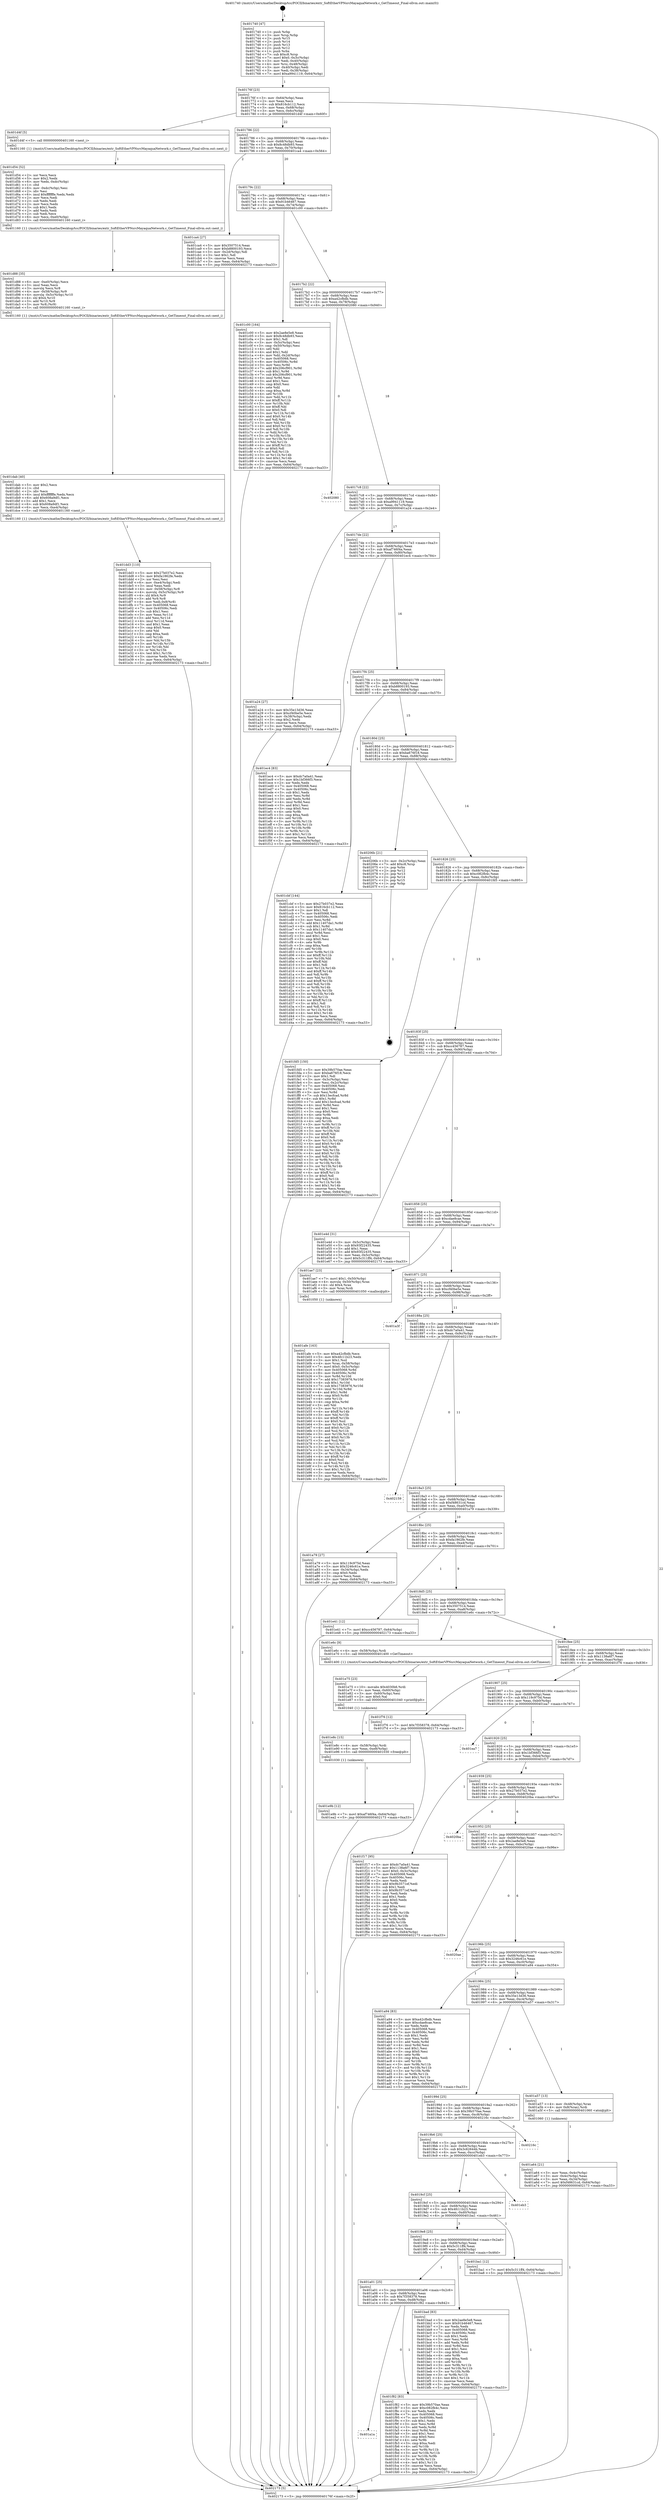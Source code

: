 digraph "0x401740" {
  label = "0x401740 (/mnt/c/Users/mathe/Desktop/tcc/POCII/binaries/extr_SoftEtherVPNsrcMayaquaNetwork.c_GetTimeout_Final-ollvm.out::main(0))"
  labelloc = "t"
  node[shape=record]

  Entry [label="",width=0.3,height=0.3,shape=circle,fillcolor=black,style=filled]
  "0x40176f" [label="{
     0x40176f [23]\l
     | [instrs]\l
     &nbsp;&nbsp;0x40176f \<+3\>: mov -0x64(%rbp),%eax\l
     &nbsp;&nbsp;0x401772 \<+2\>: mov %eax,%ecx\l
     &nbsp;&nbsp;0x401774 \<+6\>: sub $0x816cb112,%ecx\l
     &nbsp;&nbsp;0x40177a \<+3\>: mov %eax,-0x68(%rbp)\l
     &nbsp;&nbsp;0x40177d \<+3\>: mov %ecx,-0x6c(%rbp)\l
     &nbsp;&nbsp;0x401780 \<+6\>: je 0000000000401d4f \<main+0x60f\>\l
  }"]
  "0x401d4f" [label="{
     0x401d4f [5]\l
     | [instrs]\l
     &nbsp;&nbsp;0x401d4f \<+5\>: call 0000000000401160 \<next_i\>\l
     | [calls]\l
     &nbsp;&nbsp;0x401160 \{1\} (/mnt/c/Users/mathe/Desktop/tcc/POCII/binaries/extr_SoftEtherVPNsrcMayaquaNetwork.c_GetTimeout_Final-ollvm.out::next_i)\l
  }"]
  "0x401786" [label="{
     0x401786 [22]\l
     | [instrs]\l
     &nbsp;&nbsp;0x401786 \<+5\>: jmp 000000000040178b \<main+0x4b\>\l
     &nbsp;&nbsp;0x40178b \<+3\>: mov -0x68(%rbp),%eax\l
     &nbsp;&nbsp;0x40178e \<+5\>: sub $0x8c48db93,%eax\l
     &nbsp;&nbsp;0x401793 \<+3\>: mov %eax,-0x70(%rbp)\l
     &nbsp;&nbsp;0x401796 \<+6\>: je 0000000000401ca4 \<main+0x564\>\l
  }"]
  Exit [label="",width=0.3,height=0.3,shape=circle,fillcolor=black,style=filled,peripheries=2]
  "0x401ca4" [label="{
     0x401ca4 [27]\l
     | [instrs]\l
     &nbsp;&nbsp;0x401ca4 \<+5\>: mov $0x3507514,%eax\l
     &nbsp;&nbsp;0x401ca9 \<+5\>: mov $0xb8800193,%ecx\l
     &nbsp;&nbsp;0x401cae \<+3\>: mov -0x2d(%rbp),%dl\l
     &nbsp;&nbsp;0x401cb1 \<+3\>: test $0x1,%dl\l
     &nbsp;&nbsp;0x401cb4 \<+3\>: cmovne %ecx,%eax\l
     &nbsp;&nbsp;0x401cb7 \<+3\>: mov %eax,-0x64(%rbp)\l
     &nbsp;&nbsp;0x401cba \<+5\>: jmp 0000000000402173 \<main+0xa33\>\l
  }"]
  "0x40179c" [label="{
     0x40179c [22]\l
     | [instrs]\l
     &nbsp;&nbsp;0x40179c \<+5\>: jmp 00000000004017a1 \<main+0x61\>\l
     &nbsp;&nbsp;0x4017a1 \<+3\>: mov -0x68(%rbp),%eax\l
     &nbsp;&nbsp;0x4017a4 \<+5\>: sub $0x91b46467,%eax\l
     &nbsp;&nbsp;0x4017a9 \<+3\>: mov %eax,-0x74(%rbp)\l
     &nbsp;&nbsp;0x4017ac \<+6\>: je 0000000000401c00 \<main+0x4c0\>\l
  }"]
  "0x401a1a" [label="{
     0x401a1a\l
  }", style=dashed]
  "0x401c00" [label="{
     0x401c00 [164]\l
     | [instrs]\l
     &nbsp;&nbsp;0x401c00 \<+5\>: mov $0x2ae8e5e8,%eax\l
     &nbsp;&nbsp;0x401c05 \<+5\>: mov $0x8c48db93,%ecx\l
     &nbsp;&nbsp;0x401c0a \<+2\>: mov $0x1,%dl\l
     &nbsp;&nbsp;0x401c0c \<+3\>: mov -0x5c(%rbp),%esi\l
     &nbsp;&nbsp;0x401c0f \<+3\>: cmp -0x50(%rbp),%esi\l
     &nbsp;&nbsp;0x401c12 \<+4\>: setl %dil\l
     &nbsp;&nbsp;0x401c16 \<+4\>: and $0x1,%dil\l
     &nbsp;&nbsp;0x401c1a \<+4\>: mov %dil,-0x2d(%rbp)\l
     &nbsp;&nbsp;0x401c1e \<+7\>: mov 0x405068,%esi\l
     &nbsp;&nbsp;0x401c25 \<+8\>: mov 0x40506c,%r8d\l
     &nbsp;&nbsp;0x401c2d \<+3\>: mov %esi,%r9d\l
     &nbsp;&nbsp;0x401c30 \<+7\>: add $0x206cf901,%r9d\l
     &nbsp;&nbsp;0x401c37 \<+4\>: sub $0x1,%r9d\l
     &nbsp;&nbsp;0x401c3b \<+7\>: sub $0x206cf901,%r9d\l
     &nbsp;&nbsp;0x401c42 \<+4\>: imul %r9d,%esi\l
     &nbsp;&nbsp;0x401c46 \<+3\>: and $0x1,%esi\l
     &nbsp;&nbsp;0x401c49 \<+3\>: cmp $0x0,%esi\l
     &nbsp;&nbsp;0x401c4c \<+4\>: sete %dil\l
     &nbsp;&nbsp;0x401c50 \<+4\>: cmp $0xa,%r8d\l
     &nbsp;&nbsp;0x401c54 \<+4\>: setl %r10b\l
     &nbsp;&nbsp;0x401c58 \<+3\>: mov %dil,%r11b\l
     &nbsp;&nbsp;0x401c5b \<+4\>: xor $0xff,%r11b\l
     &nbsp;&nbsp;0x401c5f \<+3\>: mov %r10b,%bl\l
     &nbsp;&nbsp;0x401c62 \<+3\>: xor $0xff,%bl\l
     &nbsp;&nbsp;0x401c65 \<+3\>: xor $0x0,%dl\l
     &nbsp;&nbsp;0x401c68 \<+3\>: mov %r11b,%r14b\l
     &nbsp;&nbsp;0x401c6b \<+4\>: and $0x0,%r14b\l
     &nbsp;&nbsp;0x401c6f \<+3\>: and %dl,%dil\l
     &nbsp;&nbsp;0x401c72 \<+3\>: mov %bl,%r15b\l
     &nbsp;&nbsp;0x401c75 \<+4\>: and $0x0,%r15b\l
     &nbsp;&nbsp;0x401c79 \<+3\>: and %dl,%r10b\l
     &nbsp;&nbsp;0x401c7c \<+3\>: or %dil,%r14b\l
     &nbsp;&nbsp;0x401c7f \<+3\>: or %r10b,%r15b\l
     &nbsp;&nbsp;0x401c82 \<+3\>: xor %r15b,%r14b\l
     &nbsp;&nbsp;0x401c85 \<+3\>: or %bl,%r11b\l
     &nbsp;&nbsp;0x401c88 \<+4\>: xor $0xff,%r11b\l
     &nbsp;&nbsp;0x401c8c \<+3\>: or $0x0,%dl\l
     &nbsp;&nbsp;0x401c8f \<+3\>: and %dl,%r11b\l
     &nbsp;&nbsp;0x401c92 \<+3\>: or %r11b,%r14b\l
     &nbsp;&nbsp;0x401c95 \<+4\>: test $0x1,%r14b\l
     &nbsp;&nbsp;0x401c99 \<+3\>: cmovne %ecx,%eax\l
     &nbsp;&nbsp;0x401c9c \<+3\>: mov %eax,-0x64(%rbp)\l
     &nbsp;&nbsp;0x401c9f \<+5\>: jmp 0000000000402173 \<main+0xa33\>\l
  }"]
  "0x4017b2" [label="{
     0x4017b2 [22]\l
     | [instrs]\l
     &nbsp;&nbsp;0x4017b2 \<+5\>: jmp 00000000004017b7 \<main+0x77\>\l
     &nbsp;&nbsp;0x4017b7 \<+3\>: mov -0x68(%rbp),%eax\l
     &nbsp;&nbsp;0x4017ba \<+5\>: sub $0xa42cfbdb,%eax\l
     &nbsp;&nbsp;0x4017bf \<+3\>: mov %eax,-0x78(%rbp)\l
     &nbsp;&nbsp;0x4017c2 \<+6\>: je 0000000000402080 \<main+0x940\>\l
  }"]
  "0x401f82" [label="{
     0x401f82 [83]\l
     | [instrs]\l
     &nbsp;&nbsp;0x401f82 \<+5\>: mov $0x39b570ae,%eax\l
     &nbsp;&nbsp;0x401f87 \<+5\>: mov $0xc082fb4c,%ecx\l
     &nbsp;&nbsp;0x401f8c \<+2\>: xor %edx,%edx\l
     &nbsp;&nbsp;0x401f8e \<+7\>: mov 0x405068,%esi\l
     &nbsp;&nbsp;0x401f95 \<+7\>: mov 0x40506c,%edi\l
     &nbsp;&nbsp;0x401f9c \<+3\>: sub $0x1,%edx\l
     &nbsp;&nbsp;0x401f9f \<+3\>: mov %esi,%r8d\l
     &nbsp;&nbsp;0x401fa2 \<+3\>: add %edx,%r8d\l
     &nbsp;&nbsp;0x401fa5 \<+4\>: imul %r8d,%esi\l
     &nbsp;&nbsp;0x401fa9 \<+3\>: and $0x1,%esi\l
     &nbsp;&nbsp;0x401fac \<+3\>: cmp $0x0,%esi\l
     &nbsp;&nbsp;0x401faf \<+4\>: sete %r9b\l
     &nbsp;&nbsp;0x401fb3 \<+3\>: cmp $0xa,%edi\l
     &nbsp;&nbsp;0x401fb6 \<+4\>: setl %r10b\l
     &nbsp;&nbsp;0x401fba \<+3\>: mov %r9b,%r11b\l
     &nbsp;&nbsp;0x401fbd \<+3\>: and %r10b,%r11b\l
     &nbsp;&nbsp;0x401fc0 \<+3\>: xor %r10b,%r9b\l
     &nbsp;&nbsp;0x401fc3 \<+3\>: or %r9b,%r11b\l
     &nbsp;&nbsp;0x401fc6 \<+4\>: test $0x1,%r11b\l
     &nbsp;&nbsp;0x401fca \<+3\>: cmovne %ecx,%eax\l
     &nbsp;&nbsp;0x401fcd \<+3\>: mov %eax,-0x64(%rbp)\l
     &nbsp;&nbsp;0x401fd0 \<+5\>: jmp 0000000000402173 \<main+0xa33\>\l
  }"]
  "0x402080" [label="{
     0x402080\l
  }", style=dashed]
  "0x4017c8" [label="{
     0x4017c8 [22]\l
     | [instrs]\l
     &nbsp;&nbsp;0x4017c8 \<+5\>: jmp 00000000004017cd \<main+0x8d\>\l
     &nbsp;&nbsp;0x4017cd \<+3\>: mov -0x68(%rbp),%eax\l
     &nbsp;&nbsp;0x4017d0 \<+5\>: sub $0xa9941119,%eax\l
     &nbsp;&nbsp;0x4017d5 \<+3\>: mov %eax,-0x7c(%rbp)\l
     &nbsp;&nbsp;0x4017d8 \<+6\>: je 0000000000401a24 \<main+0x2e4\>\l
  }"]
  "0x401e9b" [label="{
     0x401e9b [12]\l
     | [instrs]\l
     &nbsp;&nbsp;0x401e9b \<+7\>: movl $0xaf746f4a,-0x64(%rbp)\l
     &nbsp;&nbsp;0x401ea2 \<+5\>: jmp 0000000000402173 \<main+0xa33\>\l
  }"]
  "0x401a24" [label="{
     0x401a24 [27]\l
     | [instrs]\l
     &nbsp;&nbsp;0x401a24 \<+5\>: mov $0x35e13d36,%eax\l
     &nbsp;&nbsp;0x401a29 \<+5\>: mov $0xcf40be5e,%ecx\l
     &nbsp;&nbsp;0x401a2e \<+3\>: mov -0x38(%rbp),%edx\l
     &nbsp;&nbsp;0x401a31 \<+3\>: cmp $0x2,%edx\l
     &nbsp;&nbsp;0x401a34 \<+3\>: cmovne %ecx,%eax\l
     &nbsp;&nbsp;0x401a37 \<+3\>: mov %eax,-0x64(%rbp)\l
     &nbsp;&nbsp;0x401a3a \<+5\>: jmp 0000000000402173 \<main+0xa33\>\l
  }"]
  "0x4017de" [label="{
     0x4017de [22]\l
     | [instrs]\l
     &nbsp;&nbsp;0x4017de \<+5\>: jmp 00000000004017e3 \<main+0xa3\>\l
     &nbsp;&nbsp;0x4017e3 \<+3\>: mov -0x68(%rbp),%eax\l
     &nbsp;&nbsp;0x4017e6 \<+5\>: sub $0xaf746f4a,%eax\l
     &nbsp;&nbsp;0x4017eb \<+3\>: mov %eax,-0x80(%rbp)\l
     &nbsp;&nbsp;0x4017ee \<+6\>: je 0000000000401ec4 \<main+0x784\>\l
  }"]
  "0x402173" [label="{
     0x402173 [5]\l
     | [instrs]\l
     &nbsp;&nbsp;0x402173 \<+5\>: jmp 000000000040176f \<main+0x2f\>\l
  }"]
  "0x401740" [label="{
     0x401740 [47]\l
     | [instrs]\l
     &nbsp;&nbsp;0x401740 \<+1\>: push %rbp\l
     &nbsp;&nbsp;0x401741 \<+3\>: mov %rsp,%rbp\l
     &nbsp;&nbsp;0x401744 \<+2\>: push %r15\l
     &nbsp;&nbsp;0x401746 \<+2\>: push %r14\l
     &nbsp;&nbsp;0x401748 \<+2\>: push %r13\l
     &nbsp;&nbsp;0x40174a \<+2\>: push %r12\l
     &nbsp;&nbsp;0x40174c \<+1\>: push %rbx\l
     &nbsp;&nbsp;0x40174d \<+7\>: sub $0xc8,%rsp\l
     &nbsp;&nbsp;0x401754 \<+7\>: movl $0x0,-0x3c(%rbp)\l
     &nbsp;&nbsp;0x40175b \<+3\>: mov %edi,-0x40(%rbp)\l
     &nbsp;&nbsp;0x40175e \<+4\>: mov %rsi,-0x48(%rbp)\l
     &nbsp;&nbsp;0x401762 \<+3\>: mov -0x40(%rbp),%edi\l
     &nbsp;&nbsp;0x401765 \<+3\>: mov %edi,-0x38(%rbp)\l
     &nbsp;&nbsp;0x401768 \<+7\>: movl $0xa9941119,-0x64(%rbp)\l
  }"]
  "0x401e8c" [label="{
     0x401e8c [15]\l
     | [instrs]\l
     &nbsp;&nbsp;0x401e8c \<+4\>: mov -0x58(%rbp),%rdi\l
     &nbsp;&nbsp;0x401e90 \<+6\>: mov %eax,-0xe8(%rbp)\l
     &nbsp;&nbsp;0x401e96 \<+5\>: call 0000000000401030 \<free@plt\>\l
     | [calls]\l
     &nbsp;&nbsp;0x401030 \{1\} (unknown)\l
  }"]
  "0x401ec4" [label="{
     0x401ec4 [83]\l
     | [instrs]\l
     &nbsp;&nbsp;0x401ec4 \<+5\>: mov $0xdc7a0a41,%eax\l
     &nbsp;&nbsp;0x401ec9 \<+5\>: mov $0x1bf366f3,%ecx\l
     &nbsp;&nbsp;0x401ece \<+2\>: xor %edx,%edx\l
     &nbsp;&nbsp;0x401ed0 \<+7\>: mov 0x405068,%esi\l
     &nbsp;&nbsp;0x401ed7 \<+7\>: mov 0x40506c,%edi\l
     &nbsp;&nbsp;0x401ede \<+3\>: sub $0x1,%edx\l
     &nbsp;&nbsp;0x401ee1 \<+3\>: mov %esi,%r8d\l
     &nbsp;&nbsp;0x401ee4 \<+3\>: add %edx,%r8d\l
     &nbsp;&nbsp;0x401ee7 \<+4\>: imul %r8d,%esi\l
     &nbsp;&nbsp;0x401eeb \<+3\>: and $0x1,%esi\l
     &nbsp;&nbsp;0x401eee \<+3\>: cmp $0x0,%esi\l
     &nbsp;&nbsp;0x401ef1 \<+4\>: sete %r9b\l
     &nbsp;&nbsp;0x401ef5 \<+3\>: cmp $0xa,%edi\l
     &nbsp;&nbsp;0x401ef8 \<+4\>: setl %r10b\l
     &nbsp;&nbsp;0x401efc \<+3\>: mov %r9b,%r11b\l
     &nbsp;&nbsp;0x401eff \<+3\>: and %r10b,%r11b\l
     &nbsp;&nbsp;0x401f02 \<+3\>: xor %r10b,%r9b\l
     &nbsp;&nbsp;0x401f05 \<+3\>: or %r9b,%r11b\l
     &nbsp;&nbsp;0x401f08 \<+4\>: test $0x1,%r11b\l
     &nbsp;&nbsp;0x401f0c \<+3\>: cmovne %ecx,%eax\l
     &nbsp;&nbsp;0x401f0f \<+3\>: mov %eax,-0x64(%rbp)\l
     &nbsp;&nbsp;0x401f12 \<+5\>: jmp 0000000000402173 \<main+0xa33\>\l
  }"]
  "0x4017f4" [label="{
     0x4017f4 [25]\l
     | [instrs]\l
     &nbsp;&nbsp;0x4017f4 \<+5\>: jmp 00000000004017f9 \<main+0xb9\>\l
     &nbsp;&nbsp;0x4017f9 \<+3\>: mov -0x68(%rbp),%eax\l
     &nbsp;&nbsp;0x4017fc \<+5\>: sub $0xb8800193,%eax\l
     &nbsp;&nbsp;0x401801 \<+6\>: mov %eax,-0x84(%rbp)\l
     &nbsp;&nbsp;0x401807 \<+6\>: je 0000000000401cbf \<main+0x57f\>\l
  }"]
  "0x401e75" [label="{
     0x401e75 [23]\l
     | [instrs]\l
     &nbsp;&nbsp;0x401e75 \<+10\>: movabs $0x4030b6,%rdi\l
     &nbsp;&nbsp;0x401e7f \<+3\>: mov %eax,-0x60(%rbp)\l
     &nbsp;&nbsp;0x401e82 \<+3\>: mov -0x60(%rbp),%esi\l
     &nbsp;&nbsp;0x401e85 \<+2\>: mov $0x0,%al\l
     &nbsp;&nbsp;0x401e87 \<+5\>: call 0000000000401040 \<printf@plt\>\l
     | [calls]\l
     &nbsp;&nbsp;0x401040 \{1\} (unknown)\l
  }"]
  "0x401cbf" [label="{
     0x401cbf [144]\l
     | [instrs]\l
     &nbsp;&nbsp;0x401cbf \<+5\>: mov $0x27b037e2,%eax\l
     &nbsp;&nbsp;0x401cc4 \<+5\>: mov $0x816cb112,%ecx\l
     &nbsp;&nbsp;0x401cc9 \<+2\>: mov $0x1,%dl\l
     &nbsp;&nbsp;0x401ccb \<+7\>: mov 0x405068,%esi\l
     &nbsp;&nbsp;0x401cd2 \<+7\>: mov 0x40506c,%edi\l
     &nbsp;&nbsp;0x401cd9 \<+3\>: mov %esi,%r8d\l
     &nbsp;&nbsp;0x401cdc \<+7\>: add $0x11407da1,%r8d\l
     &nbsp;&nbsp;0x401ce3 \<+4\>: sub $0x1,%r8d\l
     &nbsp;&nbsp;0x401ce7 \<+7\>: sub $0x11407da1,%r8d\l
     &nbsp;&nbsp;0x401cee \<+4\>: imul %r8d,%esi\l
     &nbsp;&nbsp;0x401cf2 \<+3\>: and $0x1,%esi\l
     &nbsp;&nbsp;0x401cf5 \<+3\>: cmp $0x0,%esi\l
     &nbsp;&nbsp;0x401cf8 \<+4\>: sete %r9b\l
     &nbsp;&nbsp;0x401cfc \<+3\>: cmp $0xa,%edi\l
     &nbsp;&nbsp;0x401cff \<+4\>: setl %r10b\l
     &nbsp;&nbsp;0x401d03 \<+3\>: mov %r9b,%r11b\l
     &nbsp;&nbsp;0x401d06 \<+4\>: xor $0xff,%r11b\l
     &nbsp;&nbsp;0x401d0a \<+3\>: mov %r10b,%bl\l
     &nbsp;&nbsp;0x401d0d \<+3\>: xor $0xff,%bl\l
     &nbsp;&nbsp;0x401d10 \<+3\>: xor $0x1,%dl\l
     &nbsp;&nbsp;0x401d13 \<+3\>: mov %r11b,%r14b\l
     &nbsp;&nbsp;0x401d16 \<+4\>: and $0xff,%r14b\l
     &nbsp;&nbsp;0x401d1a \<+3\>: and %dl,%r9b\l
     &nbsp;&nbsp;0x401d1d \<+3\>: mov %bl,%r15b\l
     &nbsp;&nbsp;0x401d20 \<+4\>: and $0xff,%r15b\l
     &nbsp;&nbsp;0x401d24 \<+3\>: and %dl,%r10b\l
     &nbsp;&nbsp;0x401d27 \<+3\>: or %r9b,%r14b\l
     &nbsp;&nbsp;0x401d2a \<+3\>: or %r10b,%r15b\l
     &nbsp;&nbsp;0x401d2d \<+3\>: xor %r15b,%r14b\l
     &nbsp;&nbsp;0x401d30 \<+3\>: or %bl,%r11b\l
     &nbsp;&nbsp;0x401d33 \<+4\>: xor $0xff,%r11b\l
     &nbsp;&nbsp;0x401d37 \<+3\>: or $0x1,%dl\l
     &nbsp;&nbsp;0x401d3a \<+3\>: and %dl,%r11b\l
     &nbsp;&nbsp;0x401d3d \<+3\>: or %r11b,%r14b\l
     &nbsp;&nbsp;0x401d40 \<+4\>: test $0x1,%r14b\l
     &nbsp;&nbsp;0x401d44 \<+3\>: cmovne %ecx,%eax\l
     &nbsp;&nbsp;0x401d47 \<+3\>: mov %eax,-0x64(%rbp)\l
     &nbsp;&nbsp;0x401d4a \<+5\>: jmp 0000000000402173 \<main+0xa33\>\l
  }"]
  "0x40180d" [label="{
     0x40180d [25]\l
     | [instrs]\l
     &nbsp;&nbsp;0x40180d \<+5\>: jmp 0000000000401812 \<main+0xd2\>\l
     &nbsp;&nbsp;0x401812 \<+3\>: mov -0x68(%rbp),%eax\l
     &nbsp;&nbsp;0x401815 \<+5\>: sub $0xba676f18,%eax\l
     &nbsp;&nbsp;0x40181a \<+6\>: mov %eax,-0x88(%rbp)\l
     &nbsp;&nbsp;0x401820 \<+6\>: je 000000000040206b \<main+0x92b\>\l
  }"]
  "0x401dd3" [label="{
     0x401dd3 [110]\l
     | [instrs]\l
     &nbsp;&nbsp;0x401dd3 \<+5\>: mov $0x27b037e2,%ecx\l
     &nbsp;&nbsp;0x401dd8 \<+5\>: mov $0xfa1862fe,%edx\l
     &nbsp;&nbsp;0x401ddd \<+2\>: xor %esi,%esi\l
     &nbsp;&nbsp;0x401ddf \<+6\>: mov -0xe4(%rbp),%edi\l
     &nbsp;&nbsp;0x401de5 \<+3\>: imul %eax,%edi\l
     &nbsp;&nbsp;0x401de8 \<+4\>: mov -0x58(%rbp),%r8\l
     &nbsp;&nbsp;0x401dec \<+4\>: movslq -0x5c(%rbp),%r9\l
     &nbsp;&nbsp;0x401df0 \<+4\>: shl $0x4,%r9\l
     &nbsp;&nbsp;0x401df4 \<+3\>: add %r9,%r8\l
     &nbsp;&nbsp;0x401df7 \<+4\>: mov %edi,0x8(%r8)\l
     &nbsp;&nbsp;0x401dfb \<+7\>: mov 0x405068,%eax\l
     &nbsp;&nbsp;0x401e02 \<+7\>: mov 0x40506c,%edi\l
     &nbsp;&nbsp;0x401e09 \<+3\>: sub $0x1,%esi\l
     &nbsp;&nbsp;0x401e0c \<+3\>: mov %eax,%r11d\l
     &nbsp;&nbsp;0x401e0f \<+3\>: add %esi,%r11d\l
     &nbsp;&nbsp;0x401e12 \<+4\>: imul %r11d,%eax\l
     &nbsp;&nbsp;0x401e16 \<+3\>: and $0x1,%eax\l
     &nbsp;&nbsp;0x401e19 \<+3\>: cmp $0x0,%eax\l
     &nbsp;&nbsp;0x401e1c \<+3\>: sete %bl\l
     &nbsp;&nbsp;0x401e1f \<+3\>: cmp $0xa,%edi\l
     &nbsp;&nbsp;0x401e22 \<+4\>: setl %r14b\l
     &nbsp;&nbsp;0x401e26 \<+3\>: mov %bl,%r15b\l
     &nbsp;&nbsp;0x401e29 \<+3\>: and %r14b,%r15b\l
     &nbsp;&nbsp;0x401e2c \<+3\>: xor %r14b,%bl\l
     &nbsp;&nbsp;0x401e2f \<+3\>: or %bl,%r15b\l
     &nbsp;&nbsp;0x401e32 \<+4\>: test $0x1,%r15b\l
     &nbsp;&nbsp;0x401e36 \<+3\>: cmovne %edx,%ecx\l
     &nbsp;&nbsp;0x401e39 \<+3\>: mov %ecx,-0x64(%rbp)\l
     &nbsp;&nbsp;0x401e3c \<+5\>: jmp 0000000000402173 \<main+0xa33\>\l
  }"]
  "0x40206b" [label="{
     0x40206b [21]\l
     | [instrs]\l
     &nbsp;&nbsp;0x40206b \<+3\>: mov -0x2c(%rbp),%eax\l
     &nbsp;&nbsp;0x40206e \<+7\>: add $0xc8,%rsp\l
     &nbsp;&nbsp;0x402075 \<+1\>: pop %rbx\l
     &nbsp;&nbsp;0x402076 \<+2\>: pop %r12\l
     &nbsp;&nbsp;0x402078 \<+2\>: pop %r13\l
     &nbsp;&nbsp;0x40207a \<+2\>: pop %r14\l
     &nbsp;&nbsp;0x40207c \<+2\>: pop %r15\l
     &nbsp;&nbsp;0x40207e \<+1\>: pop %rbp\l
     &nbsp;&nbsp;0x40207f \<+1\>: ret\l
  }"]
  "0x401826" [label="{
     0x401826 [25]\l
     | [instrs]\l
     &nbsp;&nbsp;0x401826 \<+5\>: jmp 000000000040182b \<main+0xeb\>\l
     &nbsp;&nbsp;0x40182b \<+3\>: mov -0x68(%rbp),%eax\l
     &nbsp;&nbsp;0x40182e \<+5\>: sub $0xc082fb4c,%eax\l
     &nbsp;&nbsp;0x401833 \<+6\>: mov %eax,-0x8c(%rbp)\l
     &nbsp;&nbsp;0x401839 \<+6\>: je 0000000000401fd5 \<main+0x895\>\l
  }"]
  "0x401dab" [label="{
     0x401dab [40]\l
     | [instrs]\l
     &nbsp;&nbsp;0x401dab \<+5\>: mov $0x2,%ecx\l
     &nbsp;&nbsp;0x401db0 \<+1\>: cltd\l
     &nbsp;&nbsp;0x401db1 \<+2\>: idiv %ecx\l
     &nbsp;&nbsp;0x401db3 \<+6\>: imul $0xfffffffe,%edx,%ecx\l
     &nbsp;&nbsp;0x401db9 \<+6\>: add $0x608a9df1,%ecx\l
     &nbsp;&nbsp;0x401dbf \<+3\>: add $0x1,%ecx\l
     &nbsp;&nbsp;0x401dc2 \<+6\>: sub $0x608a9df1,%ecx\l
     &nbsp;&nbsp;0x401dc8 \<+6\>: mov %ecx,-0xe4(%rbp)\l
     &nbsp;&nbsp;0x401dce \<+5\>: call 0000000000401160 \<next_i\>\l
     | [calls]\l
     &nbsp;&nbsp;0x401160 \{1\} (/mnt/c/Users/mathe/Desktop/tcc/POCII/binaries/extr_SoftEtherVPNsrcMayaquaNetwork.c_GetTimeout_Final-ollvm.out::next_i)\l
  }"]
  "0x401fd5" [label="{
     0x401fd5 [150]\l
     | [instrs]\l
     &nbsp;&nbsp;0x401fd5 \<+5\>: mov $0x39b570ae,%eax\l
     &nbsp;&nbsp;0x401fda \<+5\>: mov $0xba676f18,%ecx\l
     &nbsp;&nbsp;0x401fdf \<+2\>: mov $0x1,%dl\l
     &nbsp;&nbsp;0x401fe1 \<+3\>: mov -0x3c(%rbp),%esi\l
     &nbsp;&nbsp;0x401fe4 \<+3\>: mov %esi,-0x2c(%rbp)\l
     &nbsp;&nbsp;0x401fe7 \<+7\>: mov 0x405068,%esi\l
     &nbsp;&nbsp;0x401fee \<+7\>: mov 0x40506c,%edi\l
     &nbsp;&nbsp;0x401ff5 \<+3\>: mov %esi,%r8d\l
     &nbsp;&nbsp;0x401ff8 \<+7\>: sub $0x13ecfcad,%r8d\l
     &nbsp;&nbsp;0x401fff \<+4\>: sub $0x1,%r8d\l
     &nbsp;&nbsp;0x402003 \<+7\>: add $0x13ecfcad,%r8d\l
     &nbsp;&nbsp;0x40200a \<+4\>: imul %r8d,%esi\l
     &nbsp;&nbsp;0x40200e \<+3\>: and $0x1,%esi\l
     &nbsp;&nbsp;0x402011 \<+3\>: cmp $0x0,%esi\l
     &nbsp;&nbsp;0x402014 \<+4\>: sete %r9b\l
     &nbsp;&nbsp;0x402018 \<+3\>: cmp $0xa,%edi\l
     &nbsp;&nbsp;0x40201b \<+4\>: setl %r10b\l
     &nbsp;&nbsp;0x40201f \<+3\>: mov %r9b,%r11b\l
     &nbsp;&nbsp;0x402022 \<+4\>: xor $0xff,%r11b\l
     &nbsp;&nbsp;0x402026 \<+3\>: mov %r10b,%bl\l
     &nbsp;&nbsp;0x402029 \<+3\>: xor $0xff,%bl\l
     &nbsp;&nbsp;0x40202c \<+3\>: xor $0x0,%dl\l
     &nbsp;&nbsp;0x40202f \<+3\>: mov %r11b,%r14b\l
     &nbsp;&nbsp;0x402032 \<+4\>: and $0x0,%r14b\l
     &nbsp;&nbsp;0x402036 \<+3\>: and %dl,%r9b\l
     &nbsp;&nbsp;0x402039 \<+3\>: mov %bl,%r15b\l
     &nbsp;&nbsp;0x40203c \<+4\>: and $0x0,%r15b\l
     &nbsp;&nbsp;0x402040 \<+3\>: and %dl,%r10b\l
     &nbsp;&nbsp;0x402043 \<+3\>: or %r9b,%r14b\l
     &nbsp;&nbsp;0x402046 \<+3\>: or %r10b,%r15b\l
     &nbsp;&nbsp;0x402049 \<+3\>: xor %r15b,%r14b\l
     &nbsp;&nbsp;0x40204c \<+3\>: or %bl,%r11b\l
     &nbsp;&nbsp;0x40204f \<+4\>: xor $0xff,%r11b\l
     &nbsp;&nbsp;0x402053 \<+3\>: or $0x0,%dl\l
     &nbsp;&nbsp;0x402056 \<+3\>: and %dl,%r11b\l
     &nbsp;&nbsp;0x402059 \<+3\>: or %r11b,%r14b\l
     &nbsp;&nbsp;0x40205c \<+4\>: test $0x1,%r14b\l
     &nbsp;&nbsp;0x402060 \<+3\>: cmovne %ecx,%eax\l
     &nbsp;&nbsp;0x402063 \<+3\>: mov %eax,-0x64(%rbp)\l
     &nbsp;&nbsp;0x402066 \<+5\>: jmp 0000000000402173 \<main+0xa33\>\l
  }"]
  "0x40183f" [label="{
     0x40183f [25]\l
     | [instrs]\l
     &nbsp;&nbsp;0x40183f \<+5\>: jmp 0000000000401844 \<main+0x104\>\l
     &nbsp;&nbsp;0x401844 \<+3\>: mov -0x68(%rbp),%eax\l
     &nbsp;&nbsp;0x401847 \<+5\>: sub $0xcc456787,%eax\l
     &nbsp;&nbsp;0x40184c \<+6\>: mov %eax,-0x90(%rbp)\l
     &nbsp;&nbsp;0x401852 \<+6\>: je 0000000000401e4d \<main+0x70d\>\l
  }"]
  "0x401d88" [label="{
     0x401d88 [35]\l
     | [instrs]\l
     &nbsp;&nbsp;0x401d88 \<+6\>: mov -0xe0(%rbp),%ecx\l
     &nbsp;&nbsp;0x401d8e \<+3\>: imul %eax,%ecx\l
     &nbsp;&nbsp;0x401d91 \<+3\>: movslq %ecx,%r8\l
     &nbsp;&nbsp;0x401d94 \<+4\>: mov -0x58(%rbp),%r9\l
     &nbsp;&nbsp;0x401d98 \<+4\>: movslq -0x5c(%rbp),%r10\l
     &nbsp;&nbsp;0x401d9c \<+4\>: shl $0x4,%r10\l
     &nbsp;&nbsp;0x401da0 \<+3\>: add %r10,%r9\l
     &nbsp;&nbsp;0x401da3 \<+3\>: mov %r8,(%r9)\l
     &nbsp;&nbsp;0x401da6 \<+5\>: call 0000000000401160 \<next_i\>\l
     | [calls]\l
     &nbsp;&nbsp;0x401160 \{1\} (/mnt/c/Users/mathe/Desktop/tcc/POCII/binaries/extr_SoftEtherVPNsrcMayaquaNetwork.c_GetTimeout_Final-ollvm.out::next_i)\l
  }"]
  "0x401e4d" [label="{
     0x401e4d [31]\l
     | [instrs]\l
     &nbsp;&nbsp;0x401e4d \<+3\>: mov -0x5c(%rbp),%eax\l
     &nbsp;&nbsp;0x401e50 \<+5\>: sub $0x93f22435,%eax\l
     &nbsp;&nbsp;0x401e55 \<+3\>: add $0x1,%eax\l
     &nbsp;&nbsp;0x401e58 \<+5\>: add $0x93f22435,%eax\l
     &nbsp;&nbsp;0x401e5d \<+3\>: mov %eax,-0x5c(%rbp)\l
     &nbsp;&nbsp;0x401e60 \<+7\>: movl $0x5c311ff4,-0x64(%rbp)\l
     &nbsp;&nbsp;0x401e67 \<+5\>: jmp 0000000000402173 \<main+0xa33\>\l
  }"]
  "0x401858" [label="{
     0x401858 [25]\l
     | [instrs]\l
     &nbsp;&nbsp;0x401858 \<+5\>: jmp 000000000040185d \<main+0x11d\>\l
     &nbsp;&nbsp;0x40185d \<+3\>: mov -0x68(%rbp),%eax\l
     &nbsp;&nbsp;0x401860 \<+5\>: sub $0xcdae8cae,%eax\l
     &nbsp;&nbsp;0x401865 \<+6\>: mov %eax,-0x94(%rbp)\l
     &nbsp;&nbsp;0x40186b \<+6\>: je 0000000000401ae7 \<main+0x3a7\>\l
  }"]
  "0x401d54" [label="{
     0x401d54 [52]\l
     | [instrs]\l
     &nbsp;&nbsp;0x401d54 \<+2\>: xor %ecx,%ecx\l
     &nbsp;&nbsp;0x401d56 \<+5\>: mov $0x2,%edx\l
     &nbsp;&nbsp;0x401d5b \<+6\>: mov %edx,-0xdc(%rbp)\l
     &nbsp;&nbsp;0x401d61 \<+1\>: cltd\l
     &nbsp;&nbsp;0x401d62 \<+6\>: mov -0xdc(%rbp),%esi\l
     &nbsp;&nbsp;0x401d68 \<+2\>: idiv %esi\l
     &nbsp;&nbsp;0x401d6a \<+6\>: imul $0xfffffffe,%edx,%edx\l
     &nbsp;&nbsp;0x401d70 \<+2\>: mov %ecx,%edi\l
     &nbsp;&nbsp;0x401d72 \<+2\>: sub %edx,%edi\l
     &nbsp;&nbsp;0x401d74 \<+2\>: mov %ecx,%edx\l
     &nbsp;&nbsp;0x401d76 \<+3\>: sub $0x1,%edx\l
     &nbsp;&nbsp;0x401d79 \<+2\>: add %edx,%edi\l
     &nbsp;&nbsp;0x401d7b \<+2\>: sub %edi,%ecx\l
     &nbsp;&nbsp;0x401d7d \<+6\>: mov %ecx,-0xe0(%rbp)\l
     &nbsp;&nbsp;0x401d83 \<+5\>: call 0000000000401160 \<next_i\>\l
     | [calls]\l
     &nbsp;&nbsp;0x401160 \{1\} (/mnt/c/Users/mathe/Desktop/tcc/POCII/binaries/extr_SoftEtherVPNsrcMayaquaNetwork.c_GetTimeout_Final-ollvm.out::next_i)\l
  }"]
  "0x401ae7" [label="{
     0x401ae7 [23]\l
     | [instrs]\l
     &nbsp;&nbsp;0x401ae7 \<+7\>: movl $0x1,-0x50(%rbp)\l
     &nbsp;&nbsp;0x401aee \<+4\>: movslq -0x50(%rbp),%rax\l
     &nbsp;&nbsp;0x401af2 \<+4\>: shl $0x4,%rax\l
     &nbsp;&nbsp;0x401af6 \<+3\>: mov %rax,%rdi\l
     &nbsp;&nbsp;0x401af9 \<+5\>: call 0000000000401050 \<malloc@plt\>\l
     | [calls]\l
     &nbsp;&nbsp;0x401050 \{1\} (unknown)\l
  }"]
  "0x401871" [label="{
     0x401871 [25]\l
     | [instrs]\l
     &nbsp;&nbsp;0x401871 \<+5\>: jmp 0000000000401876 \<main+0x136\>\l
     &nbsp;&nbsp;0x401876 \<+3\>: mov -0x68(%rbp),%eax\l
     &nbsp;&nbsp;0x401879 \<+5\>: sub $0xcf40be5e,%eax\l
     &nbsp;&nbsp;0x40187e \<+6\>: mov %eax,-0x98(%rbp)\l
     &nbsp;&nbsp;0x401884 \<+6\>: je 0000000000401a3f \<main+0x2ff\>\l
  }"]
  "0x401a01" [label="{
     0x401a01 [25]\l
     | [instrs]\l
     &nbsp;&nbsp;0x401a01 \<+5\>: jmp 0000000000401a06 \<main+0x2c6\>\l
     &nbsp;&nbsp;0x401a06 \<+3\>: mov -0x68(%rbp),%eax\l
     &nbsp;&nbsp;0x401a09 \<+5\>: sub $0x7f358378,%eax\l
     &nbsp;&nbsp;0x401a0e \<+6\>: mov %eax,-0xd8(%rbp)\l
     &nbsp;&nbsp;0x401a14 \<+6\>: je 0000000000401f82 \<main+0x842\>\l
  }"]
  "0x401a3f" [label="{
     0x401a3f\l
  }", style=dashed]
  "0x40188a" [label="{
     0x40188a [25]\l
     | [instrs]\l
     &nbsp;&nbsp;0x40188a \<+5\>: jmp 000000000040188f \<main+0x14f\>\l
     &nbsp;&nbsp;0x40188f \<+3\>: mov -0x68(%rbp),%eax\l
     &nbsp;&nbsp;0x401892 \<+5\>: sub $0xdc7a0a41,%eax\l
     &nbsp;&nbsp;0x401897 \<+6\>: mov %eax,-0x9c(%rbp)\l
     &nbsp;&nbsp;0x40189d \<+6\>: je 0000000000402159 \<main+0xa19\>\l
  }"]
  "0x401bad" [label="{
     0x401bad [83]\l
     | [instrs]\l
     &nbsp;&nbsp;0x401bad \<+5\>: mov $0x2ae8e5e8,%eax\l
     &nbsp;&nbsp;0x401bb2 \<+5\>: mov $0x91b46467,%ecx\l
     &nbsp;&nbsp;0x401bb7 \<+2\>: xor %edx,%edx\l
     &nbsp;&nbsp;0x401bb9 \<+7\>: mov 0x405068,%esi\l
     &nbsp;&nbsp;0x401bc0 \<+7\>: mov 0x40506c,%edi\l
     &nbsp;&nbsp;0x401bc7 \<+3\>: sub $0x1,%edx\l
     &nbsp;&nbsp;0x401bca \<+3\>: mov %esi,%r8d\l
     &nbsp;&nbsp;0x401bcd \<+3\>: add %edx,%r8d\l
     &nbsp;&nbsp;0x401bd0 \<+4\>: imul %r8d,%esi\l
     &nbsp;&nbsp;0x401bd4 \<+3\>: and $0x1,%esi\l
     &nbsp;&nbsp;0x401bd7 \<+3\>: cmp $0x0,%esi\l
     &nbsp;&nbsp;0x401bda \<+4\>: sete %r9b\l
     &nbsp;&nbsp;0x401bde \<+3\>: cmp $0xa,%edi\l
     &nbsp;&nbsp;0x401be1 \<+4\>: setl %r10b\l
     &nbsp;&nbsp;0x401be5 \<+3\>: mov %r9b,%r11b\l
     &nbsp;&nbsp;0x401be8 \<+3\>: and %r10b,%r11b\l
     &nbsp;&nbsp;0x401beb \<+3\>: xor %r10b,%r9b\l
     &nbsp;&nbsp;0x401bee \<+3\>: or %r9b,%r11b\l
     &nbsp;&nbsp;0x401bf1 \<+4\>: test $0x1,%r11b\l
     &nbsp;&nbsp;0x401bf5 \<+3\>: cmovne %ecx,%eax\l
     &nbsp;&nbsp;0x401bf8 \<+3\>: mov %eax,-0x64(%rbp)\l
     &nbsp;&nbsp;0x401bfb \<+5\>: jmp 0000000000402173 \<main+0xa33\>\l
  }"]
  "0x402159" [label="{
     0x402159\l
  }", style=dashed]
  "0x4018a3" [label="{
     0x4018a3 [25]\l
     | [instrs]\l
     &nbsp;&nbsp;0x4018a3 \<+5\>: jmp 00000000004018a8 \<main+0x168\>\l
     &nbsp;&nbsp;0x4018a8 \<+3\>: mov -0x68(%rbp),%eax\l
     &nbsp;&nbsp;0x4018ab \<+5\>: sub $0xf48631cd,%eax\l
     &nbsp;&nbsp;0x4018b0 \<+6\>: mov %eax,-0xa0(%rbp)\l
     &nbsp;&nbsp;0x4018b6 \<+6\>: je 0000000000401a79 \<main+0x339\>\l
  }"]
  "0x4019e8" [label="{
     0x4019e8 [25]\l
     | [instrs]\l
     &nbsp;&nbsp;0x4019e8 \<+5\>: jmp 00000000004019ed \<main+0x2ad\>\l
     &nbsp;&nbsp;0x4019ed \<+3\>: mov -0x68(%rbp),%eax\l
     &nbsp;&nbsp;0x4019f0 \<+5\>: sub $0x5c311ff4,%eax\l
     &nbsp;&nbsp;0x4019f5 \<+6\>: mov %eax,-0xd4(%rbp)\l
     &nbsp;&nbsp;0x4019fb \<+6\>: je 0000000000401bad \<main+0x46d\>\l
  }"]
  "0x401a79" [label="{
     0x401a79 [27]\l
     | [instrs]\l
     &nbsp;&nbsp;0x401a79 \<+5\>: mov $0x119c975d,%eax\l
     &nbsp;&nbsp;0x401a7e \<+5\>: mov $0x3246c61e,%ecx\l
     &nbsp;&nbsp;0x401a83 \<+3\>: mov -0x34(%rbp),%edx\l
     &nbsp;&nbsp;0x401a86 \<+3\>: cmp $0x0,%edx\l
     &nbsp;&nbsp;0x401a89 \<+3\>: cmove %ecx,%eax\l
     &nbsp;&nbsp;0x401a8c \<+3\>: mov %eax,-0x64(%rbp)\l
     &nbsp;&nbsp;0x401a8f \<+5\>: jmp 0000000000402173 \<main+0xa33\>\l
  }"]
  "0x4018bc" [label="{
     0x4018bc [25]\l
     | [instrs]\l
     &nbsp;&nbsp;0x4018bc \<+5\>: jmp 00000000004018c1 \<main+0x181\>\l
     &nbsp;&nbsp;0x4018c1 \<+3\>: mov -0x68(%rbp),%eax\l
     &nbsp;&nbsp;0x4018c4 \<+5\>: sub $0xfa1862fe,%eax\l
     &nbsp;&nbsp;0x4018c9 \<+6\>: mov %eax,-0xa4(%rbp)\l
     &nbsp;&nbsp;0x4018cf \<+6\>: je 0000000000401e41 \<main+0x701\>\l
  }"]
  "0x401ba1" [label="{
     0x401ba1 [12]\l
     | [instrs]\l
     &nbsp;&nbsp;0x401ba1 \<+7\>: movl $0x5c311ff4,-0x64(%rbp)\l
     &nbsp;&nbsp;0x401ba8 \<+5\>: jmp 0000000000402173 \<main+0xa33\>\l
  }"]
  "0x401e41" [label="{
     0x401e41 [12]\l
     | [instrs]\l
     &nbsp;&nbsp;0x401e41 \<+7\>: movl $0xcc456787,-0x64(%rbp)\l
     &nbsp;&nbsp;0x401e48 \<+5\>: jmp 0000000000402173 \<main+0xa33\>\l
  }"]
  "0x4018d5" [label="{
     0x4018d5 [25]\l
     | [instrs]\l
     &nbsp;&nbsp;0x4018d5 \<+5\>: jmp 00000000004018da \<main+0x19a\>\l
     &nbsp;&nbsp;0x4018da \<+3\>: mov -0x68(%rbp),%eax\l
     &nbsp;&nbsp;0x4018dd \<+5\>: sub $0x3507514,%eax\l
     &nbsp;&nbsp;0x4018e2 \<+6\>: mov %eax,-0xa8(%rbp)\l
     &nbsp;&nbsp;0x4018e8 \<+6\>: je 0000000000401e6c \<main+0x72c\>\l
  }"]
  "0x4019cf" [label="{
     0x4019cf [25]\l
     | [instrs]\l
     &nbsp;&nbsp;0x4019cf \<+5\>: jmp 00000000004019d4 \<main+0x294\>\l
     &nbsp;&nbsp;0x4019d4 \<+3\>: mov -0x68(%rbp),%eax\l
     &nbsp;&nbsp;0x4019d7 \<+5\>: sub $0x4fc11b23,%eax\l
     &nbsp;&nbsp;0x4019dc \<+6\>: mov %eax,-0xd0(%rbp)\l
     &nbsp;&nbsp;0x4019e2 \<+6\>: je 0000000000401ba1 \<main+0x461\>\l
  }"]
  "0x401e6c" [label="{
     0x401e6c [9]\l
     | [instrs]\l
     &nbsp;&nbsp;0x401e6c \<+4\>: mov -0x58(%rbp),%rdi\l
     &nbsp;&nbsp;0x401e70 \<+5\>: call 0000000000401400 \<GetTimeout\>\l
     | [calls]\l
     &nbsp;&nbsp;0x401400 \{1\} (/mnt/c/Users/mathe/Desktop/tcc/POCII/binaries/extr_SoftEtherVPNsrcMayaquaNetwork.c_GetTimeout_Final-ollvm.out::GetTimeout)\l
  }"]
  "0x4018ee" [label="{
     0x4018ee [25]\l
     | [instrs]\l
     &nbsp;&nbsp;0x4018ee \<+5\>: jmp 00000000004018f3 \<main+0x1b3\>\l
     &nbsp;&nbsp;0x4018f3 \<+3\>: mov -0x68(%rbp),%eax\l
     &nbsp;&nbsp;0x4018f6 \<+5\>: sub $0x1138a6f7,%eax\l
     &nbsp;&nbsp;0x4018fb \<+6\>: mov %eax,-0xac(%rbp)\l
     &nbsp;&nbsp;0x401901 \<+6\>: je 0000000000401f76 \<main+0x836\>\l
  }"]
  "0x401eb3" [label="{
     0x401eb3\l
  }", style=dashed]
  "0x401f76" [label="{
     0x401f76 [12]\l
     | [instrs]\l
     &nbsp;&nbsp;0x401f76 \<+7\>: movl $0x7f358378,-0x64(%rbp)\l
     &nbsp;&nbsp;0x401f7d \<+5\>: jmp 0000000000402173 \<main+0xa33\>\l
  }"]
  "0x401907" [label="{
     0x401907 [25]\l
     | [instrs]\l
     &nbsp;&nbsp;0x401907 \<+5\>: jmp 000000000040190c \<main+0x1cc\>\l
     &nbsp;&nbsp;0x40190c \<+3\>: mov -0x68(%rbp),%eax\l
     &nbsp;&nbsp;0x40190f \<+5\>: sub $0x119c975d,%eax\l
     &nbsp;&nbsp;0x401914 \<+6\>: mov %eax,-0xb0(%rbp)\l
     &nbsp;&nbsp;0x40191a \<+6\>: je 0000000000401ea7 \<main+0x767\>\l
  }"]
  "0x4019b6" [label="{
     0x4019b6 [25]\l
     | [instrs]\l
     &nbsp;&nbsp;0x4019b6 \<+5\>: jmp 00000000004019bb \<main+0x27b\>\l
     &nbsp;&nbsp;0x4019bb \<+3\>: mov -0x68(%rbp),%eax\l
     &nbsp;&nbsp;0x4019be \<+5\>: sub $0x3c62644b,%eax\l
     &nbsp;&nbsp;0x4019c3 \<+6\>: mov %eax,-0xcc(%rbp)\l
     &nbsp;&nbsp;0x4019c9 \<+6\>: je 0000000000401eb3 \<main+0x773\>\l
  }"]
  "0x401ea7" [label="{
     0x401ea7\l
  }", style=dashed]
  "0x401920" [label="{
     0x401920 [25]\l
     | [instrs]\l
     &nbsp;&nbsp;0x401920 \<+5\>: jmp 0000000000401925 \<main+0x1e5\>\l
     &nbsp;&nbsp;0x401925 \<+3\>: mov -0x68(%rbp),%eax\l
     &nbsp;&nbsp;0x401928 \<+5\>: sub $0x1bf366f3,%eax\l
     &nbsp;&nbsp;0x40192d \<+6\>: mov %eax,-0xb4(%rbp)\l
     &nbsp;&nbsp;0x401933 \<+6\>: je 0000000000401f17 \<main+0x7d7\>\l
  }"]
  "0x40216c" [label="{
     0x40216c\l
  }", style=dashed]
  "0x401f17" [label="{
     0x401f17 [95]\l
     | [instrs]\l
     &nbsp;&nbsp;0x401f17 \<+5\>: mov $0xdc7a0a41,%eax\l
     &nbsp;&nbsp;0x401f1c \<+5\>: mov $0x1138a6f7,%ecx\l
     &nbsp;&nbsp;0x401f21 \<+7\>: movl $0x0,-0x3c(%rbp)\l
     &nbsp;&nbsp;0x401f28 \<+7\>: mov 0x405068,%edx\l
     &nbsp;&nbsp;0x401f2f \<+7\>: mov 0x40506c,%esi\l
     &nbsp;&nbsp;0x401f36 \<+2\>: mov %edx,%edi\l
     &nbsp;&nbsp;0x401f38 \<+6\>: add $0x9b3571ef,%edi\l
     &nbsp;&nbsp;0x401f3e \<+3\>: sub $0x1,%edi\l
     &nbsp;&nbsp;0x401f41 \<+6\>: sub $0x9b3571ef,%edi\l
     &nbsp;&nbsp;0x401f47 \<+3\>: imul %edi,%edx\l
     &nbsp;&nbsp;0x401f4a \<+3\>: and $0x1,%edx\l
     &nbsp;&nbsp;0x401f4d \<+3\>: cmp $0x0,%edx\l
     &nbsp;&nbsp;0x401f50 \<+4\>: sete %r8b\l
     &nbsp;&nbsp;0x401f54 \<+3\>: cmp $0xa,%esi\l
     &nbsp;&nbsp;0x401f57 \<+4\>: setl %r9b\l
     &nbsp;&nbsp;0x401f5b \<+3\>: mov %r8b,%r10b\l
     &nbsp;&nbsp;0x401f5e \<+3\>: and %r9b,%r10b\l
     &nbsp;&nbsp;0x401f61 \<+3\>: xor %r9b,%r8b\l
     &nbsp;&nbsp;0x401f64 \<+3\>: or %r8b,%r10b\l
     &nbsp;&nbsp;0x401f67 \<+4\>: test $0x1,%r10b\l
     &nbsp;&nbsp;0x401f6b \<+3\>: cmovne %ecx,%eax\l
     &nbsp;&nbsp;0x401f6e \<+3\>: mov %eax,-0x64(%rbp)\l
     &nbsp;&nbsp;0x401f71 \<+5\>: jmp 0000000000402173 \<main+0xa33\>\l
  }"]
  "0x401939" [label="{
     0x401939 [25]\l
     | [instrs]\l
     &nbsp;&nbsp;0x401939 \<+5\>: jmp 000000000040193e \<main+0x1fe\>\l
     &nbsp;&nbsp;0x40193e \<+3\>: mov -0x68(%rbp),%eax\l
     &nbsp;&nbsp;0x401941 \<+5\>: sub $0x27b037e2,%eax\l
     &nbsp;&nbsp;0x401946 \<+6\>: mov %eax,-0xb8(%rbp)\l
     &nbsp;&nbsp;0x40194c \<+6\>: je 00000000004020ba \<main+0x97a\>\l
  }"]
  "0x401afe" [label="{
     0x401afe [163]\l
     | [instrs]\l
     &nbsp;&nbsp;0x401afe \<+5\>: mov $0xa42cfbdb,%ecx\l
     &nbsp;&nbsp;0x401b03 \<+5\>: mov $0x4fc11b23,%edx\l
     &nbsp;&nbsp;0x401b08 \<+3\>: mov $0x1,%sil\l
     &nbsp;&nbsp;0x401b0b \<+4\>: mov %rax,-0x58(%rbp)\l
     &nbsp;&nbsp;0x401b0f \<+7\>: movl $0x0,-0x5c(%rbp)\l
     &nbsp;&nbsp;0x401b16 \<+8\>: mov 0x405068,%r8d\l
     &nbsp;&nbsp;0x401b1e \<+8\>: mov 0x40506c,%r9d\l
     &nbsp;&nbsp;0x401b26 \<+3\>: mov %r8d,%r10d\l
     &nbsp;&nbsp;0x401b29 \<+7\>: add $0x17383976,%r10d\l
     &nbsp;&nbsp;0x401b30 \<+4\>: sub $0x1,%r10d\l
     &nbsp;&nbsp;0x401b34 \<+7\>: sub $0x17383976,%r10d\l
     &nbsp;&nbsp;0x401b3b \<+4\>: imul %r10d,%r8d\l
     &nbsp;&nbsp;0x401b3f \<+4\>: and $0x1,%r8d\l
     &nbsp;&nbsp;0x401b43 \<+4\>: cmp $0x0,%r8d\l
     &nbsp;&nbsp;0x401b47 \<+4\>: sete %r11b\l
     &nbsp;&nbsp;0x401b4b \<+4\>: cmp $0xa,%r9d\l
     &nbsp;&nbsp;0x401b4f \<+3\>: setl %bl\l
     &nbsp;&nbsp;0x401b52 \<+3\>: mov %r11b,%r14b\l
     &nbsp;&nbsp;0x401b55 \<+4\>: xor $0xff,%r14b\l
     &nbsp;&nbsp;0x401b59 \<+3\>: mov %bl,%r15b\l
     &nbsp;&nbsp;0x401b5c \<+4\>: xor $0xff,%r15b\l
     &nbsp;&nbsp;0x401b60 \<+4\>: xor $0x0,%sil\l
     &nbsp;&nbsp;0x401b64 \<+3\>: mov %r14b,%r12b\l
     &nbsp;&nbsp;0x401b67 \<+4\>: and $0x0,%r12b\l
     &nbsp;&nbsp;0x401b6b \<+3\>: and %sil,%r11b\l
     &nbsp;&nbsp;0x401b6e \<+3\>: mov %r15b,%r13b\l
     &nbsp;&nbsp;0x401b71 \<+4\>: and $0x0,%r13b\l
     &nbsp;&nbsp;0x401b75 \<+3\>: and %sil,%bl\l
     &nbsp;&nbsp;0x401b78 \<+3\>: or %r11b,%r12b\l
     &nbsp;&nbsp;0x401b7b \<+3\>: or %bl,%r13b\l
     &nbsp;&nbsp;0x401b7e \<+3\>: xor %r13b,%r12b\l
     &nbsp;&nbsp;0x401b81 \<+3\>: or %r15b,%r14b\l
     &nbsp;&nbsp;0x401b84 \<+4\>: xor $0xff,%r14b\l
     &nbsp;&nbsp;0x401b88 \<+4\>: or $0x0,%sil\l
     &nbsp;&nbsp;0x401b8c \<+3\>: and %sil,%r14b\l
     &nbsp;&nbsp;0x401b8f \<+3\>: or %r14b,%r12b\l
     &nbsp;&nbsp;0x401b92 \<+4\>: test $0x1,%r12b\l
     &nbsp;&nbsp;0x401b96 \<+3\>: cmovne %edx,%ecx\l
     &nbsp;&nbsp;0x401b99 \<+3\>: mov %ecx,-0x64(%rbp)\l
     &nbsp;&nbsp;0x401b9c \<+5\>: jmp 0000000000402173 \<main+0xa33\>\l
  }"]
  "0x4020ba" [label="{
     0x4020ba\l
  }", style=dashed]
  "0x401952" [label="{
     0x401952 [25]\l
     | [instrs]\l
     &nbsp;&nbsp;0x401952 \<+5\>: jmp 0000000000401957 \<main+0x217\>\l
     &nbsp;&nbsp;0x401957 \<+3\>: mov -0x68(%rbp),%eax\l
     &nbsp;&nbsp;0x40195a \<+5\>: sub $0x2ae8e5e8,%eax\l
     &nbsp;&nbsp;0x40195f \<+6\>: mov %eax,-0xbc(%rbp)\l
     &nbsp;&nbsp;0x401965 \<+6\>: je 00000000004020ae \<main+0x96e\>\l
  }"]
  "0x401a64" [label="{
     0x401a64 [21]\l
     | [instrs]\l
     &nbsp;&nbsp;0x401a64 \<+3\>: mov %eax,-0x4c(%rbp)\l
     &nbsp;&nbsp;0x401a67 \<+3\>: mov -0x4c(%rbp),%eax\l
     &nbsp;&nbsp;0x401a6a \<+3\>: mov %eax,-0x34(%rbp)\l
     &nbsp;&nbsp;0x401a6d \<+7\>: movl $0xf48631cd,-0x64(%rbp)\l
     &nbsp;&nbsp;0x401a74 \<+5\>: jmp 0000000000402173 \<main+0xa33\>\l
  }"]
  "0x4020ae" [label="{
     0x4020ae\l
  }", style=dashed]
  "0x40196b" [label="{
     0x40196b [25]\l
     | [instrs]\l
     &nbsp;&nbsp;0x40196b \<+5\>: jmp 0000000000401970 \<main+0x230\>\l
     &nbsp;&nbsp;0x401970 \<+3\>: mov -0x68(%rbp),%eax\l
     &nbsp;&nbsp;0x401973 \<+5\>: sub $0x3246c61e,%eax\l
     &nbsp;&nbsp;0x401978 \<+6\>: mov %eax,-0xc0(%rbp)\l
     &nbsp;&nbsp;0x40197e \<+6\>: je 0000000000401a94 \<main+0x354\>\l
  }"]
  "0x40199d" [label="{
     0x40199d [25]\l
     | [instrs]\l
     &nbsp;&nbsp;0x40199d \<+5\>: jmp 00000000004019a2 \<main+0x262\>\l
     &nbsp;&nbsp;0x4019a2 \<+3\>: mov -0x68(%rbp),%eax\l
     &nbsp;&nbsp;0x4019a5 \<+5\>: sub $0x39b570ae,%eax\l
     &nbsp;&nbsp;0x4019aa \<+6\>: mov %eax,-0xc8(%rbp)\l
     &nbsp;&nbsp;0x4019b0 \<+6\>: je 000000000040216c \<main+0xa2c\>\l
  }"]
  "0x401a94" [label="{
     0x401a94 [83]\l
     | [instrs]\l
     &nbsp;&nbsp;0x401a94 \<+5\>: mov $0xa42cfbdb,%eax\l
     &nbsp;&nbsp;0x401a99 \<+5\>: mov $0xcdae8cae,%ecx\l
     &nbsp;&nbsp;0x401a9e \<+2\>: xor %edx,%edx\l
     &nbsp;&nbsp;0x401aa0 \<+7\>: mov 0x405068,%esi\l
     &nbsp;&nbsp;0x401aa7 \<+7\>: mov 0x40506c,%edi\l
     &nbsp;&nbsp;0x401aae \<+3\>: sub $0x1,%edx\l
     &nbsp;&nbsp;0x401ab1 \<+3\>: mov %esi,%r8d\l
     &nbsp;&nbsp;0x401ab4 \<+3\>: add %edx,%r8d\l
     &nbsp;&nbsp;0x401ab7 \<+4\>: imul %r8d,%esi\l
     &nbsp;&nbsp;0x401abb \<+3\>: and $0x1,%esi\l
     &nbsp;&nbsp;0x401abe \<+3\>: cmp $0x0,%esi\l
     &nbsp;&nbsp;0x401ac1 \<+4\>: sete %r9b\l
     &nbsp;&nbsp;0x401ac5 \<+3\>: cmp $0xa,%edi\l
     &nbsp;&nbsp;0x401ac8 \<+4\>: setl %r10b\l
     &nbsp;&nbsp;0x401acc \<+3\>: mov %r9b,%r11b\l
     &nbsp;&nbsp;0x401acf \<+3\>: and %r10b,%r11b\l
     &nbsp;&nbsp;0x401ad2 \<+3\>: xor %r10b,%r9b\l
     &nbsp;&nbsp;0x401ad5 \<+3\>: or %r9b,%r11b\l
     &nbsp;&nbsp;0x401ad8 \<+4\>: test $0x1,%r11b\l
     &nbsp;&nbsp;0x401adc \<+3\>: cmovne %ecx,%eax\l
     &nbsp;&nbsp;0x401adf \<+3\>: mov %eax,-0x64(%rbp)\l
     &nbsp;&nbsp;0x401ae2 \<+5\>: jmp 0000000000402173 \<main+0xa33\>\l
  }"]
  "0x401984" [label="{
     0x401984 [25]\l
     | [instrs]\l
     &nbsp;&nbsp;0x401984 \<+5\>: jmp 0000000000401989 \<main+0x249\>\l
     &nbsp;&nbsp;0x401989 \<+3\>: mov -0x68(%rbp),%eax\l
     &nbsp;&nbsp;0x40198c \<+5\>: sub $0x35e13d36,%eax\l
     &nbsp;&nbsp;0x401991 \<+6\>: mov %eax,-0xc4(%rbp)\l
     &nbsp;&nbsp;0x401997 \<+6\>: je 0000000000401a57 \<main+0x317\>\l
  }"]
  "0x401a57" [label="{
     0x401a57 [13]\l
     | [instrs]\l
     &nbsp;&nbsp;0x401a57 \<+4\>: mov -0x48(%rbp),%rax\l
     &nbsp;&nbsp;0x401a5b \<+4\>: mov 0x8(%rax),%rdi\l
     &nbsp;&nbsp;0x401a5f \<+5\>: call 0000000000401060 \<atoi@plt\>\l
     | [calls]\l
     &nbsp;&nbsp;0x401060 \{1\} (unknown)\l
  }"]
  Entry -> "0x401740" [label=" 1"]
  "0x40176f" -> "0x401d4f" [label=" 1"]
  "0x40176f" -> "0x401786" [label=" 22"]
  "0x40206b" -> Exit [label=" 1"]
  "0x401786" -> "0x401ca4" [label=" 2"]
  "0x401786" -> "0x40179c" [label=" 20"]
  "0x401fd5" -> "0x402173" [label=" 1"]
  "0x40179c" -> "0x401c00" [label=" 2"]
  "0x40179c" -> "0x4017b2" [label=" 18"]
  "0x401f82" -> "0x402173" [label=" 1"]
  "0x4017b2" -> "0x402080" [label=" 0"]
  "0x4017b2" -> "0x4017c8" [label=" 18"]
  "0x401a01" -> "0x401a1a" [label=" 0"]
  "0x4017c8" -> "0x401a24" [label=" 1"]
  "0x4017c8" -> "0x4017de" [label=" 17"]
  "0x401a24" -> "0x402173" [label=" 1"]
  "0x401740" -> "0x40176f" [label=" 1"]
  "0x402173" -> "0x40176f" [label=" 22"]
  "0x401a01" -> "0x401f82" [label=" 1"]
  "0x4017de" -> "0x401ec4" [label=" 1"]
  "0x4017de" -> "0x4017f4" [label=" 16"]
  "0x401f76" -> "0x402173" [label=" 1"]
  "0x4017f4" -> "0x401cbf" [label=" 1"]
  "0x4017f4" -> "0x40180d" [label=" 15"]
  "0x401f17" -> "0x402173" [label=" 1"]
  "0x40180d" -> "0x40206b" [label=" 1"]
  "0x40180d" -> "0x401826" [label=" 14"]
  "0x401ec4" -> "0x402173" [label=" 1"]
  "0x401826" -> "0x401fd5" [label=" 1"]
  "0x401826" -> "0x40183f" [label=" 13"]
  "0x401e9b" -> "0x402173" [label=" 1"]
  "0x40183f" -> "0x401e4d" [label=" 1"]
  "0x40183f" -> "0x401858" [label=" 12"]
  "0x401e8c" -> "0x401e9b" [label=" 1"]
  "0x401858" -> "0x401ae7" [label=" 1"]
  "0x401858" -> "0x401871" [label=" 11"]
  "0x401e75" -> "0x401e8c" [label=" 1"]
  "0x401871" -> "0x401a3f" [label=" 0"]
  "0x401871" -> "0x40188a" [label=" 11"]
  "0x401e6c" -> "0x401e75" [label=" 1"]
  "0x40188a" -> "0x402159" [label=" 0"]
  "0x40188a" -> "0x4018a3" [label=" 11"]
  "0x401e4d" -> "0x402173" [label=" 1"]
  "0x4018a3" -> "0x401a79" [label=" 1"]
  "0x4018a3" -> "0x4018bc" [label=" 10"]
  "0x401dd3" -> "0x402173" [label=" 1"]
  "0x4018bc" -> "0x401e41" [label=" 1"]
  "0x4018bc" -> "0x4018d5" [label=" 9"]
  "0x401dab" -> "0x401dd3" [label=" 1"]
  "0x4018d5" -> "0x401e6c" [label=" 1"]
  "0x4018d5" -> "0x4018ee" [label=" 8"]
  "0x401d54" -> "0x401d88" [label=" 1"]
  "0x4018ee" -> "0x401f76" [label=" 1"]
  "0x4018ee" -> "0x401907" [label=" 7"]
  "0x401d4f" -> "0x401d54" [label=" 1"]
  "0x401907" -> "0x401ea7" [label=" 0"]
  "0x401907" -> "0x401920" [label=" 7"]
  "0x401ca4" -> "0x402173" [label=" 2"]
  "0x401920" -> "0x401f17" [label=" 1"]
  "0x401920" -> "0x401939" [label=" 6"]
  "0x401c00" -> "0x402173" [label=" 2"]
  "0x401939" -> "0x4020ba" [label=" 0"]
  "0x401939" -> "0x401952" [label=" 6"]
  "0x4019e8" -> "0x401a01" [label=" 1"]
  "0x401952" -> "0x4020ae" [label=" 0"]
  "0x401952" -> "0x40196b" [label=" 6"]
  "0x4019e8" -> "0x401bad" [label=" 2"]
  "0x40196b" -> "0x401a94" [label=" 1"]
  "0x40196b" -> "0x401984" [label=" 5"]
  "0x401e41" -> "0x402173" [label=" 1"]
  "0x401984" -> "0x401a57" [label=" 1"]
  "0x401984" -> "0x40199d" [label=" 4"]
  "0x401a57" -> "0x401a64" [label=" 1"]
  "0x401a64" -> "0x402173" [label=" 1"]
  "0x401a79" -> "0x402173" [label=" 1"]
  "0x401a94" -> "0x402173" [label=" 1"]
  "0x401ae7" -> "0x401afe" [label=" 1"]
  "0x401afe" -> "0x402173" [label=" 1"]
  "0x401bad" -> "0x402173" [label=" 2"]
  "0x40199d" -> "0x40216c" [label=" 0"]
  "0x40199d" -> "0x4019b6" [label=" 4"]
  "0x401cbf" -> "0x402173" [label=" 1"]
  "0x4019b6" -> "0x401eb3" [label=" 0"]
  "0x4019b6" -> "0x4019cf" [label=" 4"]
  "0x401d88" -> "0x401dab" [label=" 1"]
  "0x4019cf" -> "0x401ba1" [label=" 1"]
  "0x4019cf" -> "0x4019e8" [label=" 3"]
  "0x401ba1" -> "0x402173" [label=" 1"]
}
